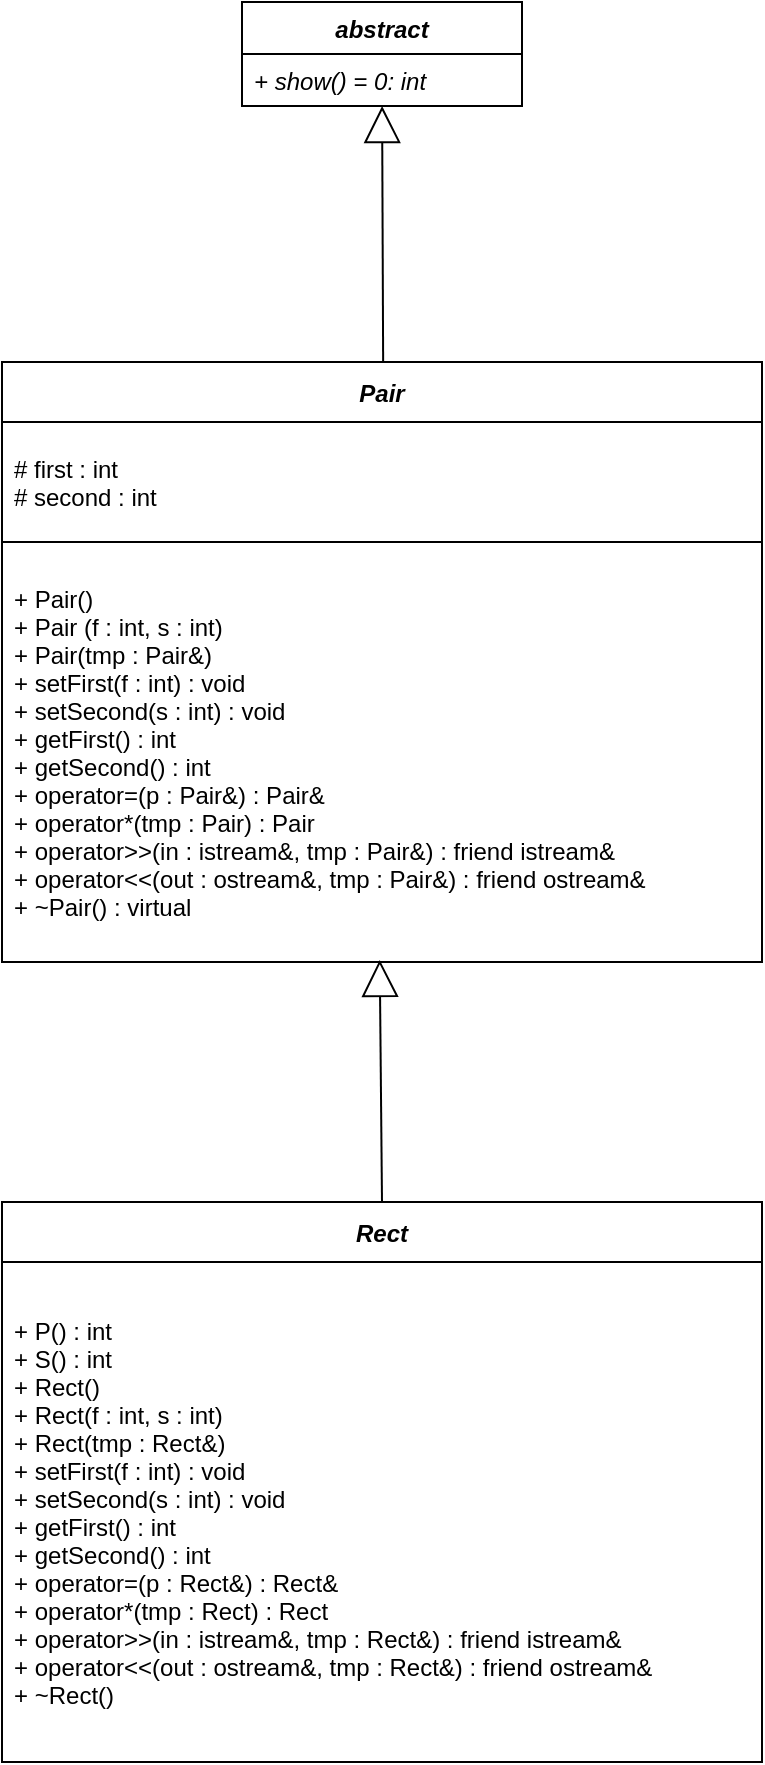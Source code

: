 <mxfile>
    <diagram id="SQz-jW7jYEupffBCN8sf" name="Страница 1">
        <mxGraphModel dx="345" dy="652" grid="1" gridSize="10" guides="1" tooltips="1" connect="1" arrows="1" fold="1" page="1" pageScale="1" pageWidth="827" pageHeight="1169" math="0" shadow="0">
            <root>
                <mxCell id="0"/>
                <mxCell id="1" parent="0"/>
                <mxCell id="4" value="Pair" style="swimlane;fontStyle=3;childLayout=stackLayout;horizontal=1;startSize=30;horizontalStack=0;resizeParent=1;resizeParentMax=0;resizeLast=0;collapsible=1;marginBottom=0;swimlaneLine=1;" parent="1" vertex="1">
                    <mxGeometry x="210" y="250" width="380" height="300" as="geometry"/>
                </mxCell>
                <mxCell id="5" value="# first : int&#10;# second : int" style="text;strokeColor=none;fillColor=none;align=left;verticalAlign=middle;spacingLeft=4;spacingRight=4;overflow=hidden;points=[[0,0.5],[1,0.5]];portConstraint=eastwest;rotatable=0;" parent="4" vertex="1">
                    <mxGeometry y="30" width="380" height="60" as="geometry"/>
                </mxCell>
                <mxCell id="6" value="+ Pair()&#10;+ Pair (f : int, s : int)&#10;+ Pair(tmp : Pair&amp;)&#10;+ setFirst(f : int) : void&#10;+ setSecond(s : int) : void&#10;+ getFirst() : int&#10;+ getSecond() : int&#10;+ operator=(p : Pair&amp;) : Pair&amp;&#10;+ operator*(tmp : Pair) : Pair&#10;+ operator&gt;&gt;(in : istream&amp;, tmp : Pair&amp;) : friend istream&amp;&#10;+ operator&lt;&lt;(out : ostream&amp;, tmp : Pair&amp;) : friend ostream&amp;&#10;+ ~Pair() : virtual" style="text;strokeColor=default;fillColor=none;align=left;verticalAlign=middle;spacingLeft=4;spacingRight=4;overflow=hidden;points=[[0,0.5],[1,0.5]];portConstraint=eastwest;rotatable=0;" parent="4" vertex="1">
                    <mxGeometry y="90" width="380" height="210" as="geometry"/>
                </mxCell>
                <mxCell id="14" value="Rect" style="swimlane;fontStyle=3;childLayout=stackLayout;horizontal=1;startSize=30;horizontalStack=0;resizeParent=1;resizeParentMax=0;resizeLast=0;collapsible=1;marginBottom=0;swimlaneLine=1;" parent="1" vertex="1">
                    <mxGeometry x="210" y="670" width="380" height="280" as="geometry"/>
                </mxCell>
                <mxCell id="16" value="+ P() : int&#10;+ S() : int&#10;+ Rect()&#10;+ Rect(f : int, s : int)&#10;+ Rect(tmp : Rect&amp;)&#10;+ setFirst(f : int) : void&#10;+ setSecond(s : int) : void&#10;+ getFirst() : int&#10;+ getSecond() : int&#10;+ operator=(p : Rect&amp;) : Rect&amp;&#10;+ operator*(tmp : Rect) : Rect&#10;+ operator&gt;&gt;(in : istream&amp;, tmp : Rect&amp;) : friend istream&amp;&#10;+ operator&lt;&lt;(out : ostream&amp;, tmp : Rect&amp;) : friend ostream&amp;&#10;+ ~Rect()" style="text;strokeColor=default;fillColor=none;align=left;verticalAlign=middle;spacingLeft=4;spacingRight=4;overflow=hidden;points=[[0,0.5],[1,0.5]];portConstraint=eastwest;rotatable=0;" parent="14" vertex="1">
                    <mxGeometry y="30" width="380" height="250" as="geometry"/>
                </mxCell>
                <mxCell id="17" value="" style="endArrow=block;endSize=16;endFill=0;html=1;exitX=0.5;exitY=0;exitDx=0;exitDy=0;entryX=0.497;entryY=0.995;entryDx=0;entryDy=0;entryPerimeter=0;" parent="1" source="14" target="6" edge="1">
                    <mxGeometry width="160" relative="1" as="geometry">
                        <mxPoint x="330" y="520" as="sourcePoint"/>
                        <mxPoint x="490" y="520" as="targetPoint"/>
                    </mxGeometry>
                </mxCell>
                <mxCell id="22" value="abstract" style="swimlane;fontStyle=3;childLayout=stackLayout;horizontal=1;startSize=26;fillColor=none;horizontalStack=0;resizeParent=1;resizeParentMax=0;resizeLast=0;collapsible=1;marginBottom=0;" vertex="1" parent="1">
                    <mxGeometry x="330" y="70" width="140" height="52" as="geometry"/>
                </mxCell>
                <mxCell id="23" value="+ show() = 0: int" style="text;strokeColor=none;fillColor=none;align=left;verticalAlign=top;spacingLeft=4;spacingRight=4;overflow=hidden;rotatable=0;points=[[0,0.5],[1,0.5]];portConstraint=eastwest;fontStyle=2" vertex="1" parent="22">
                    <mxGeometry y="26" width="140" height="26" as="geometry"/>
                </mxCell>
                <mxCell id="26" value="" style="endArrow=block;endSize=16;endFill=0;html=1;exitX=0.5;exitY=0;exitDx=0;exitDy=0;" edge="1" parent="1" target="23">
                    <mxGeometry width="160" relative="1" as="geometry">
                        <mxPoint x="400.57" y="250" as="sourcePoint"/>
                        <mxPoint x="399.43" y="128.95" as="targetPoint"/>
                    </mxGeometry>
                </mxCell>
            </root>
        </mxGraphModel>
    </diagram>
</mxfile>